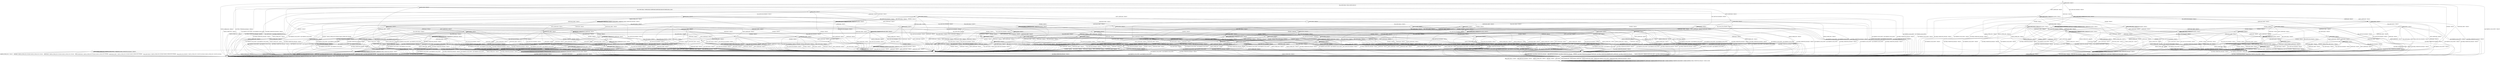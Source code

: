 digraph g {

	s0 [shape="circle" label="s0"];
	s1 [shape="circle" label="s1"];
	s2 [shape="circle" label="s2"];
	s3 [shape="circle" label="s3"];
	s4 [shape="circle" label="s4"];
	s5 [shape="circle" label="s5"];
	s6 [shape="circle" label="s6"];
	s7 [shape="circle" label="s7"];
	s8 [shape="circle" label="s8"];
	s9 [shape="circle" label="s9"];
	s10 [shape="circle" label="s10"];
	s11 [shape="circle" label="s11"];
	s12 [shape="circle" label="s12"];
	s13 [shape="circle" label="s13"];
	s14 [shape="circle" label="s14"];
	s15 [shape="circle" label="s15"];
	s16 [shape="circle" label="s16"];
	s17 [shape="circle" label="s17"];
	s18 [shape="circle" label="s18"];
	s19 [shape="circle" label="s19"];
	s20 [shape="circle" label="s20"];
	s21 [shape="circle" label="s21"];
	s22 [shape="circle" label="s22"];
	s23 [shape="circle" label="s23"];
	s24 [shape="circle" label="s24"];
	s25 [shape="circle" label="s25"];
	s26 [shape="circle" label="s26"];
	s27 [shape="circle" label="s27"];
	s28 [shape="circle" label="s28"];
	s29 [shape="circle" label="s29"];
	s30 [shape="circle" label="s30"];
	s31 [shape="circle" label="s31"];
	s32 [shape="circle" label="s32"];
	s33 [shape="circle" label="s33"];
	s34 [shape="circle" label="s34"];
	s35 [shape="circle" label="s35"];
	s36 [shape="circle" label="s36"];
	s37 [shape="circle" label="s37"];
	s38 [shape="circle" label="s38"];
	s39 [shape="circle" label="s39"];
	s40 [shape="circle" label="s40"];
	s41 [shape="circle" label="s41"];
	s42 [shape="circle" label="s42"];
	s43 [shape="circle" label="s43"];
	s44 [shape="circle" label="s44"];
	s45 [shape="circle" label="s45"];
	s46 [shape="circle" label="s46"];
	s47 [shape="circle" label="s47"];
	s48 [shape="circle" label="s48"];
	s49 [shape="circle" label="s49"];
	s50 [shape="circle" label="s50"];
	s51 [shape="circle" label="s51"];
	s52 [shape="circle" label="s52"];
	s53 [shape="circle" label="s53"];
	s54 [shape="circle" label="s54"];
	s55 [shape="circle" label="s55"];
	s56 [shape="circle" label="s56"];
	s57 [shape="circle" label="s57"];
	s58 [shape="circle" label="s58"];
	s59 [shape="circle" label="s59"];
	s60 [shape="circle" label="s60"];
	s61 [shape="circle" label="s61"];
	s62 [shape="circle" label="s62"];
	s63 [shape="circle" label="s63"];
	s64 [shape="circle" label="s64"];
	s65 [shape="circle" label="s65"];
	s66 [shape="circle" label="s66"];
	s67 [shape="circle" label="s67"];
	s68 [shape="circle" label="s68"];
	s69 [shape="circle" label="s69"];
	s70 [shape="circle" label="s70"];
	s71 [shape="circle" label="s71"];
	s72 [shape="circle" label="s72"];
	s73 [shape="circle" label="s73"];
	s74 [shape="circle" label="s74"];
	s75 [shape="circle" label="s75"];
	s0 -> s2 [label="RSA_CLIENT_HELLO / HELLO_VERIFY_REQUEST"];
	s0 -> s8 [label="RSA_CLIENT_KEY_EXCHANGE / TIMEOUT"];
	s0 -> s6 [label="CHANGE_CIPHER_SPEC / TIMEOUT"];
	s0 -> s5 [label="FINISHED / TIMEOUT"];
	s0 -> s0 [label="APPLICATION / TIMEOUT"];
	s0 -> s28 [label="CERTIFICATE / TIMEOUT"];
	s0 -> s10 [label="EMPTY_CERTIFICATE / TIMEOUT"];
	s0 -> s5 [label="CERTIFICATE_VERIFY / TIMEOUT"];
	s0 -> s1 [label="Alert(WARNING,CLOSE_NOTIFY) / TIMEOUT"];
	s0 -> s1 [label="Alert(FATAL,UNEXPECTED_MESSAGE) / TIMEOUT"];
	s1 -> s3 [label="RSA_CLIENT_HELLO / TIMEOUT"];
	s1 -> s3 [label="RSA_CLIENT_KEY_EXCHANGE / TIMEOUT"];
	s1 -> s3 [label="CHANGE_CIPHER_SPEC / TIMEOUT"];
	s1 -> s3 [label="FINISHED / TIMEOUT"];
	s1 -> s3 [label="APPLICATION / TIMEOUT"];
	s1 -> s3 [label="CERTIFICATE / TIMEOUT"];
	s1 -> s3 [label="EMPTY_CERTIFICATE / TIMEOUT"];
	s1 -> s3 [label="CERTIFICATE_VERIFY / TIMEOUT"];
	s1 -> s3 [label="Alert(WARNING,CLOSE_NOTIFY) / TIMEOUT"];
	s1 -> s3 [label="Alert(FATAL,UNEXPECTED_MESSAGE) / TIMEOUT"];
	s2 -> s4 [label="RSA_CLIENT_HELLO / SERVER_HELLO,CERTIFICATE,CERTIFICATE_REQUEST,SERVER_HELLO_DONE"];
	s2 -> s15 [label="RSA_CLIENT_KEY_EXCHANGE / TIMEOUT"];
	s2 -> s6 [label="CHANGE_CIPHER_SPEC / TIMEOUT"];
	s2 -> s16 [label="FINISHED / TIMEOUT"];
	s2 -> s2 [label="APPLICATION / TIMEOUT"];
	s2 -> s56 [label="CERTIFICATE / TIMEOUT"];
	s2 -> s34 [label="EMPTY_CERTIFICATE / TIMEOUT"];
	s2 -> s16 [label="CERTIFICATE_VERIFY / TIMEOUT"];
	s2 -> s1 [label="Alert(WARNING,CLOSE_NOTIFY) / Alert(WARNING,CLOSE_NOTIFY)"];
	s2 -> s1 [label="Alert(FATAL,UNEXPECTED_MESSAGE) / TIMEOUT"];
	s3 -> s3 [label="RSA_CLIENT_HELLO / SOCKET_CLOSED"];
	s3 -> s3 [label="RSA_CLIENT_KEY_EXCHANGE / SOCKET_CLOSED"];
	s3 -> s3 [label="CHANGE_CIPHER_SPEC / SOCKET_CLOSED"];
	s3 -> s3 [label="FINISHED / SOCKET_CLOSED"];
	s3 -> s3 [label="APPLICATION / SOCKET_CLOSED"];
	s3 -> s3 [label="CERTIFICATE / SOCKET_CLOSED"];
	s3 -> s3 [label="EMPTY_CERTIFICATE / SOCKET_CLOSED"];
	s3 -> s3 [label="CERTIFICATE_VERIFY / SOCKET_CLOSED"];
	s3 -> s3 [label="Alert(WARNING,CLOSE_NOTIFY) / SOCKET_CLOSED"];
	s3 -> s3 [label="Alert(FATAL,UNEXPECTED_MESSAGE) / SOCKET_CLOSED"];
	s4 -> s1 [label="RSA_CLIENT_HELLO / Alert(FATAL,UNEXPECTED_MESSAGE)"];
	s4 -> s7 [label="RSA_CLIENT_KEY_EXCHANGE / TIMEOUT"];
	s4 -> s6 [label="CHANGE_CIPHER_SPEC / TIMEOUT"];
	s4 -> s16 [label="FINISHED / TIMEOUT"];
	s4 -> s4 [label="APPLICATION / TIMEOUT"];
	s4 -> s51 [label="CERTIFICATE / TIMEOUT"];
	s4 -> s20 [label="EMPTY_CERTIFICATE / TIMEOUT"];
	s4 -> s16 [label="CERTIFICATE_VERIFY / TIMEOUT"];
	s4 -> s1 [label="Alert(WARNING,CLOSE_NOTIFY) / Alert(WARNING,CLOSE_NOTIFY)"];
	s4 -> s1 [label="Alert(FATAL,UNEXPECTED_MESSAGE) / TIMEOUT"];
	s5 -> s5 [label="RSA_CLIENT_HELLO / TIMEOUT"];
	s5 -> s5 [label="RSA_CLIENT_KEY_EXCHANGE / TIMEOUT"];
	s5 -> s6 [label="CHANGE_CIPHER_SPEC / TIMEOUT"];
	s5 -> s5 [label="FINISHED / TIMEOUT"];
	s5 -> s5 [label="APPLICATION / TIMEOUT"];
	s5 -> s5 [label="CERTIFICATE / TIMEOUT"];
	s5 -> s5 [label="EMPTY_CERTIFICATE / TIMEOUT"];
	s5 -> s5 [label="CERTIFICATE_VERIFY / TIMEOUT"];
	s5 -> s1 [label="Alert(WARNING,CLOSE_NOTIFY) / TIMEOUT"];
	s5 -> s1 [label="Alert(FATAL,UNEXPECTED_MESSAGE) / TIMEOUT"];
	s6 -> s6 [label="RSA_CLIENT_HELLO / TIMEOUT"];
	s6 -> s6 [label="RSA_CLIENT_KEY_EXCHANGE / TIMEOUT"];
	s6 -> s6 [label="CHANGE_CIPHER_SPEC / TIMEOUT"];
	s6 -> s6 [label="FINISHED / TIMEOUT"];
	s6 -> s6 [label="APPLICATION / TIMEOUT"];
	s6 -> s6 [label="CERTIFICATE / TIMEOUT"];
	s6 -> s6 [label="EMPTY_CERTIFICATE / TIMEOUT"];
	s6 -> s6 [label="CERTIFICATE_VERIFY / TIMEOUT"];
	s6 -> s6 [label="Alert(WARNING,CLOSE_NOTIFY) / TIMEOUT"];
	s6 -> s6 [label="Alert(FATAL,UNEXPECTED_MESSAGE) / TIMEOUT"];
	s7 -> s33 [label="RSA_CLIENT_HELLO / TIMEOUT"];
	s7 -> s16 [label="RSA_CLIENT_KEY_EXCHANGE / TIMEOUT"];
	s7 -> s22 [label="CHANGE_CIPHER_SPEC / TIMEOUT"];
	s7 -> s12 [label="FINISHED / TIMEOUT"];
	s7 -> s7 [label="APPLICATION / TIMEOUT"];
	s7 -> s40 [label="CERTIFICATE / TIMEOUT"];
	s7 -> s53 [label="EMPTY_CERTIFICATE / TIMEOUT"];
	s7 -> s13 [label="CERTIFICATE_VERIFY / TIMEOUT"];
	s7 -> s1 [label="Alert(WARNING,CLOSE_NOTIFY) / Alert(WARNING,CLOSE_NOTIFY)"];
	s7 -> s1 [label="Alert(FATAL,UNEXPECTED_MESSAGE) / TIMEOUT"];
	s8 -> s8 [label="RSA_CLIENT_HELLO / TIMEOUT"];
	s8 -> s5 [label="RSA_CLIENT_KEY_EXCHANGE / TIMEOUT"];
	s8 -> s9 [label="CHANGE_CIPHER_SPEC / TIMEOUT"];
	s8 -> s31 [label="FINISHED / TIMEOUT"];
	s8 -> s8 [label="APPLICATION / TIMEOUT"];
	s8 -> s48 [label="CERTIFICATE / TIMEOUT"];
	s8 -> s48 [label="EMPTY_CERTIFICATE / TIMEOUT"];
	s8 -> s11 [label="CERTIFICATE_VERIFY / TIMEOUT"];
	s8 -> s1 [label="Alert(WARNING,CLOSE_NOTIFY) / TIMEOUT"];
	s8 -> s1 [label="Alert(FATAL,UNEXPECTED_MESSAGE) / TIMEOUT"];
	s9 -> s1 [label="RSA_CLIENT_HELLO / TIMEOUT"];
	s9 -> s1 [label="RSA_CLIENT_KEY_EXCHANGE / TIMEOUT"];
	s9 -> s6 [label="CHANGE_CIPHER_SPEC / TIMEOUT"];
	s9 -> s1 [label="FINISHED / TIMEOUT"];
	s9 -> s9 [label="APPLICATION / TIMEOUT"];
	s9 -> s1 [label="CERTIFICATE / TIMEOUT"];
	s9 -> s1 [label="EMPTY_CERTIFICATE / TIMEOUT"];
	s9 -> s1 [label="CERTIFICATE_VERIFY / TIMEOUT"];
	s9 -> s9 [label="Alert(WARNING,CLOSE_NOTIFY) / TIMEOUT"];
	s9 -> s9 [label="Alert(FATAL,UNEXPECTED_MESSAGE) / TIMEOUT"];
	s10 -> s10 [label="RSA_CLIENT_HELLO / TIMEOUT"];
	s10 -> s48 [label="RSA_CLIENT_KEY_EXCHANGE / TIMEOUT"];
	s10 -> s9 [label="CHANGE_CIPHER_SPEC / TIMEOUT"];
	s10 -> s63 [label="FINISHED / TIMEOUT"];
	s10 -> s10 [label="APPLICATION / TIMEOUT"];
	s10 -> s5 [label="CERTIFICATE / TIMEOUT"];
	s10 -> s5 [label="EMPTY_CERTIFICATE / TIMEOUT"];
	s10 -> s36 [label="CERTIFICATE_VERIFY / TIMEOUT"];
	s10 -> s1 [label="Alert(WARNING,CLOSE_NOTIFY) / TIMEOUT"];
	s10 -> s1 [label="Alert(FATAL,UNEXPECTED_MESSAGE) / TIMEOUT"];
	s11 -> s38 [label="RSA_CLIENT_HELLO / TIMEOUT"];
	s11 -> s5 [label="RSA_CLIENT_KEY_EXCHANGE / TIMEOUT"];
	s11 -> s9 [label="CHANGE_CIPHER_SPEC / TIMEOUT"];
	s11 -> s54 [label="FINISHED / TIMEOUT"];
	s11 -> s11 [label="APPLICATION / TIMEOUT"];
	s11 -> s39 [label="CERTIFICATE / TIMEOUT"];
	s11 -> s39 [label="EMPTY_CERTIFICATE / TIMEOUT"];
	s11 -> s5 [label="CERTIFICATE_VERIFY / TIMEOUT"];
	s11 -> s1 [label="Alert(WARNING,CLOSE_NOTIFY) / TIMEOUT"];
	s11 -> s1 [label="Alert(FATAL,UNEXPECTED_MESSAGE) / TIMEOUT"];
	s12 -> s46 [label="RSA_CLIENT_HELLO / TIMEOUT"];
	s12 -> s16 [label="RSA_CLIENT_KEY_EXCHANGE / TIMEOUT"];
	s12 -> s18 [label="CHANGE_CIPHER_SPEC / TIMEOUT"];
	s12 -> s16 [label="FINISHED / TIMEOUT"];
	s12 -> s12 [label="APPLICATION / TIMEOUT"];
	s12 -> s21 [label="CERTIFICATE / TIMEOUT"];
	s12 -> s21 [label="EMPTY_CERTIFICATE / TIMEOUT"];
	s12 -> s72 [label="CERTIFICATE_VERIFY / TIMEOUT"];
	s12 -> s1 [label="Alert(WARNING,CLOSE_NOTIFY) / Alert(WARNING,CLOSE_NOTIFY)"];
	s12 -> s1 [label="Alert(FATAL,UNEXPECTED_MESSAGE) / TIMEOUT"];
	s13 -> s42 [label="RSA_CLIENT_HELLO / TIMEOUT"];
	s13 -> s16 [label="RSA_CLIENT_KEY_EXCHANGE / TIMEOUT"];
	s13 -> s14 [label="CHANGE_CIPHER_SPEC / TIMEOUT"];
	s13 -> s27 [label="FINISHED / TIMEOUT"];
	s13 -> s13 [label="APPLICATION / TIMEOUT"];
	s13 -> s49 [label="CERTIFICATE / TIMEOUT"];
	s13 -> s49 [label="EMPTY_CERTIFICATE / TIMEOUT"];
	s13 -> s16 [label="CERTIFICATE_VERIFY / TIMEOUT"];
	s13 -> s1 [label="Alert(WARNING,CLOSE_NOTIFY) / Alert(WARNING,CLOSE_NOTIFY)"];
	s13 -> s1 [label="Alert(FATAL,UNEXPECTED_MESSAGE) / TIMEOUT"];
	s14 -> s1 [label="RSA_CLIENT_HELLO / Alert(FATAL,HANDSHAKE_FAILURE)"];
	s14 -> s1 [label="RSA_CLIENT_KEY_EXCHANGE / Alert(FATAL,HANDSHAKE_FAILURE)"];
	s14 -> s6 [label="CHANGE_CIPHER_SPEC / TIMEOUT"];
	s14 -> s1 [label="FINISHED / Alert(FATAL,HANDSHAKE_FAILURE)"];
	s14 -> s14 [label="APPLICATION / TIMEOUT"];
	s14 -> s1 [label="CERTIFICATE / Alert(FATAL,HANDSHAKE_FAILURE)"];
	s14 -> s1 [label="EMPTY_CERTIFICATE / Alert(FATAL,HANDSHAKE_FAILURE)"];
	s14 -> s1 [label="CERTIFICATE_VERIFY / Alert(FATAL,HANDSHAKE_FAILURE)"];
	s14 -> s14 [label="Alert(WARNING,CLOSE_NOTIFY) / TIMEOUT"];
	s14 -> s14 [label="Alert(FATAL,UNEXPECTED_MESSAGE) / TIMEOUT"];
	s15 -> s33 [label="RSA_CLIENT_HELLO / TIMEOUT"];
	s15 -> s16 [label="RSA_CLIENT_KEY_EXCHANGE / TIMEOUT"];
	s15 -> s18 [label="CHANGE_CIPHER_SPEC / TIMEOUT"];
	s15 -> s12 [label="FINISHED / TIMEOUT"];
	s15 -> s15 [label="APPLICATION / TIMEOUT"];
	s15 -> s17 [label="CERTIFICATE / TIMEOUT"];
	s15 -> s17 [label="EMPTY_CERTIFICATE / TIMEOUT"];
	s15 -> s43 [label="CERTIFICATE_VERIFY / TIMEOUT"];
	s15 -> s1 [label="Alert(WARNING,CLOSE_NOTIFY) / Alert(WARNING,CLOSE_NOTIFY)"];
	s15 -> s1 [label="Alert(FATAL,UNEXPECTED_MESSAGE) / TIMEOUT"];
	s16 -> s16 [label="RSA_CLIENT_HELLO / TIMEOUT"];
	s16 -> s16 [label="RSA_CLIENT_KEY_EXCHANGE / TIMEOUT"];
	s16 -> s6 [label="CHANGE_CIPHER_SPEC / TIMEOUT"];
	s16 -> s16 [label="FINISHED / TIMEOUT"];
	s16 -> s16 [label="APPLICATION / TIMEOUT"];
	s16 -> s16 [label="CERTIFICATE / TIMEOUT"];
	s16 -> s16 [label="EMPTY_CERTIFICATE / TIMEOUT"];
	s16 -> s16 [label="CERTIFICATE_VERIFY / TIMEOUT"];
	s16 -> s1 [label="Alert(WARNING,CLOSE_NOTIFY) / Alert(WARNING,CLOSE_NOTIFY)"];
	s16 -> s1 [label="Alert(FATAL,UNEXPECTED_MESSAGE) / TIMEOUT"];
	s17 -> s55 [label="RSA_CLIENT_HELLO / TIMEOUT"];
	s17 -> s16 [label="RSA_CLIENT_KEY_EXCHANGE / TIMEOUT"];
	s17 -> s18 [label="CHANGE_CIPHER_SPEC / TIMEOUT"];
	s17 -> s21 [label="FINISHED / TIMEOUT"];
	s17 -> s17 [label="APPLICATION / TIMEOUT"];
	s17 -> s16 [label="CERTIFICATE / TIMEOUT"];
	s17 -> s16 [label="EMPTY_CERTIFICATE / TIMEOUT"];
	s17 -> s19 [label="CERTIFICATE_VERIFY / TIMEOUT"];
	s17 -> s1 [label="Alert(WARNING,CLOSE_NOTIFY) / Alert(WARNING,CLOSE_NOTIFY)"];
	s17 -> s1 [label="Alert(FATAL,UNEXPECTED_MESSAGE) / TIMEOUT"];
	s18 -> s1 [label="RSA_CLIENT_HELLO / Alert(FATAL,UNEXPECTED_MESSAGE)"];
	s18 -> s1 [label="RSA_CLIENT_KEY_EXCHANGE / Alert(FATAL,UNEXPECTED_MESSAGE)"];
	s18 -> s6 [label="CHANGE_CIPHER_SPEC / TIMEOUT"];
	s18 -> s1 [label="FINISHED / Alert(FATAL,UNEXPECTED_MESSAGE)"];
	s18 -> s18 [label="APPLICATION / TIMEOUT"];
	s18 -> s1 [label="CERTIFICATE / Alert(FATAL,UNEXPECTED_MESSAGE)"];
	s18 -> s1 [label="EMPTY_CERTIFICATE / Alert(FATAL,UNEXPECTED_MESSAGE)"];
	s18 -> s1 [label="CERTIFICATE_VERIFY / Alert(FATAL,UNEXPECTED_MESSAGE)"];
	s18 -> s18 [label="Alert(WARNING,CLOSE_NOTIFY) / TIMEOUT"];
	s18 -> s18 [label="Alert(FATAL,UNEXPECTED_MESSAGE) / TIMEOUT"];
	s19 -> s62 [label="RSA_CLIENT_HELLO / TIMEOUT"];
	s19 -> s16 [label="RSA_CLIENT_KEY_EXCHANGE / TIMEOUT"];
	s19 -> s18 [label="CHANGE_CIPHER_SPEC / TIMEOUT"];
	s19 -> s50 [label="FINISHED / TIMEOUT"];
	s19 -> s19 [label="APPLICATION / TIMEOUT"];
	s19 -> s16 [label="CERTIFICATE / TIMEOUT"];
	s19 -> s16 [label="EMPTY_CERTIFICATE / TIMEOUT"];
	s19 -> s16 [label="CERTIFICATE_VERIFY / TIMEOUT"];
	s19 -> s1 [label="Alert(WARNING,CLOSE_NOTIFY) / Alert(WARNING,CLOSE_NOTIFY)"];
	s19 -> s1 [label="Alert(FATAL,UNEXPECTED_MESSAGE) / TIMEOUT"];
	s20 -> s45 [label="RSA_CLIENT_HELLO / TIMEOUT"];
	s20 -> s53 [label="RSA_CLIENT_KEY_EXCHANGE / TIMEOUT"];
	s20 -> s18 [label="CHANGE_CIPHER_SPEC / TIMEOUT"];
	s20 -> s35 [label="FINISHED / TIMEOUT"];
	s20 -> s20 [label="APPLICATION / TIMEOUT"];
	s20 -> s16 [label="CERTIFICATE / TIMEOUT"];
	s20 -> s16 [label="EMPTY_CERTIFICATE / TIMEOUT"];
	s20 -> s26 [label="CERTIFICATE_VERIFY / TIMEOUT"];
	s20 -> s1 [label="Alert(WARNING,CLOSE_NOTIFY) / Alert(WARNING,CLOSE_NOTIFY)"];
	s20 -> s1 [label="Alert(FATAL,UNEXPECTED_MESSAGE) / TIMEOUT"];
	s21 -> s61 [label="RSA_CLIENT_HELLO / TIMEOUT"];
	s21 -> s16 [label="RSA_CLIENT_KEY_EXCHANGE / TIMEOUT"];
	s21 -> s18 [label="CHANGE_CIPHER_SPEC / TIMEOUT"];
	s21 -> s16 [label="FINISHED / TIMEOUT"];
	s21 -> s21 [label="APPLICATION / TIMEOUT"];
	s21 -> s16 [label="CERTIFICATE / TIMEOUT"];
	s21 -> s16 [label="EMPTY_CERTIFICATE / TIMEOUT"];
	s21 -> s50 [label="CERTIFICATE_VERIFY / TIMEOUT"];
	s21 -> s1 [label="Alert(WARNING,CLOSE_NOTIFY) / Alert(WARNING,CLOSE_NOTIFY)"];
	s21 -> s1 [label="Alert(FATAL,UNEXPECTED_MESSAGE) / TIMEOUT"];
	s22 -> s29 [label="RSA_CLIENT_HELLO / TIMEOUT"];
	s22 -> s16 [label="RSA_CLIENT_KEY_EXCHANGE / TIMEOUT"];
	s22 -> s6 [label="CHANGE_CIPHER_SPEC / TIMEOUT"];
	s22 -> s32 [label="FINISHED / CHANGE_CIPHER_SPEC,FINISHED,CHANGE_CIPHER_SPEC,FINISHED"];
	s22 -> s22 [label="APPLICATION / TIMEOUT"];
	s22 -> s23 [label="CERTIFICATE / TIMEOUT"];
	s22 -> s23 [label="EMPTY_CERTIFICATE / TIMEOUT"];
	s22 -> s47 [label="CERTIFICATE_VERIFY / TIMEOUT"];
	s22 -> s22 [label="Alert(WARNING,CLOSE_NOTIFY) / TIMEOUT"];
	s22 -> s22 [label="Alert(FATAL,UNEXPECTED_MESSAGE) / TIMEOUT"];
	s23 -> s30 [label="RSA_CLIENT_HELLO / TIMEOUT"];
	s23 -> s16 [label="RSA_CLIENT_KEY_EXCHANGE / TIMEOUT"];
	s23 -> s18 [label="CHANGE_CIPHER_SPEC / TIMEOUT"];
	s23 -> s24 [label="FINISHED / TIMEOUT"];
	s23 -> s16 [label="APPLICATION / TIMEOUT"];
	s23 -> s16 [label="CERTIFICATE / TIMEOUT"];
	s23 -> s16 [label="EMPTY_CERTIFICATE / TIMEOUT"];
	s23 -> s23 [label="CERTIFICATE_VERIFY / TIMEOUT"];
	s23 -> s1 [label="Alert(WARNING,CLOSE_NOTIFY) / Alert(WARNING,CLOSE_NOTIFY)"];
	s23 -> s1 [label="Alert(FATAL,UNEXPECTED_MESSAGE) / TIMEOUT"];
	s24 -> s24 [label="RSA_CLIENT_HELLO / TIMEOUT"];
	s24 -> s16 [label="RSA_CLIENT_KEY_EXCHANGE / TIMEOUT"];
	s24 -> s25 [label="CHANGE_CIPHER_SPEC / TIMEOUT"];
	s24 -> s16 [label="FINISHED / TIMEOUT"];
	s24 -> s16 [label="APPLICATION / TIMEOUT"];
	s24 -> s16 [label="CERTIFICATE / TIMEOUT"];
	s24 -> s16 [label="EMPTY_CERTIFICATE / TIMEOUT"];
	s24 -> s24 [label="CERTIFICATE_VERIFY / TIMEOUT"];
	s24 -> s1 [label="Alert(WARNING,CLOSE_NOTIFY) / Alert(WARNING,CLOSE_NOTIFY)"];
	s24 -> s1 [label="Alert(FATAL,UNEXPECTED_MESSAGE) / TIMEOUT"];
	s25 -> s6 [label="RSA_CLIENT_HELLO / CHANGE_CIPHER_SPEC,FINISHED,CHANGE_CIPHER_SPEC,FINISHED"];
	s25 -> s6 [label="RSA_CLIENT_KEY_EXCHANGE / CHANGE_CIPHER_SPEC,UNKNOWN_MESSAGE,CHANGE_CIPHER_SPEC,UNKNOWN_MESSAGE"];
	s25 -> s6 [label="CHANGE_CIPHER_SPEC / TIMEOUT"];
	s25 -> s6 [label="FINISHED / CHANGE_CIPHER_SPEC,FINISHED,CHANGE_CIPHER_SPEC,FINISHED"];
	s25 -> s25 [label="APPLICATION / TIMEOUT"];
	s25 -> s6 [label="CERTIFICATE / CHANGE_CIPHER_SPEC,FINISHED,CHANGE_CIPHER_SPEC,FINISHED"];
	s25 -> s6 [label="EMPTY_CERTIFICATE / CHANGE_CIPHER_SPEC,FINISHED,CHANGE_CIPHER_SPEC,FINISHED"];
	s25 -> s6 [label="CERTIFICATE_VERIFY / CHANGE_CIPHER_SPEC,FINISHED,CHANGE_CIPHER_SPEC,FINISHED"];
	s25 -> s25 [label="Alert(WARNING,CLOSE_NOTIFY) / TIMEOUT"];
	s25 -> s25 [label="Alert(FATAL,UNEXPECTED_MESSAGE) / TIMEOUT"];
	s26 -> s26 [label="RSA_CLIENT_HELLO / TIMEOUT"];
	s26 -> s49 [label="RSA_CLIENT_KEY_EXCHANGE / TIMEOUT"];
	s26 -> s14 [label="CHANGE_CIPHER_SPEC / TIMEOUT"];
	s26 -> s26 [label="FINISHED / TIMEOUT"];
	s26 -> s26 [label="APPLICATION / TIMEOUT"];
	s26 -> s16 [label="CERTIFICATE / TIMEOUT"];
	s26 -> s16 [label="EMPTY_CERTIFICATE / TIMEOUT"];
	s26 -> s16 [label="CERTIFICATE_VERIFY / TIMEOUT"];
	s26 -> s1 [label="Alert(WARNING,CLOSE_NOTIFY) / Alert(WARNING,CLOSE_NOTIFY)"];
	s26 -> s1 [label="Alert(FATAL,UNEXPECTED_MESSAGE) / TIMEOUT"];
	s27 -> s27 [label="RSA_CLIENT_HELLO / TIMEOUT"];
	s27 -> s16 [label="RSA_CLIENT_KEY_EXCHANGE / TIMEOUT"];
	s27 -> s14 [label="CHANGE_CIPHER_SPEC / TIMEOUT"];
	s27 -> s16 [label="FINISHED / TIMEOUT"];
	s27 -> s27 [label="APPLICATION / TIMEOUT"];
	s27 -> s59 [label="CERTIFICATE / TIMEOUT"];
	s27 -> s59 [label="EMPTY_CERTIFICATE / TIMEOUT"];
	s27 -> s16 [label="CERTIFICATE_VERIFY / TIMEOUT"];
	s27 -> s1 [label="Alert(WARNING,CLOSE_NOTIFY) / Alert(WARNING,CLOSE_NOTIFY)"];
	s27 -> s1 [label="Alert(FATAL,UNEXPECTED_MESSAGE) / TIMEOUT"];
	s28 -> s28 [label="RSA_CLIENT_HELLO / TIMEOUT"];
	s28 -> s28 [label="RSA_CLIENT_KEY_EXCHANGE / TIMEOUT"];
	s28 -> s6 [label="CHANGE_CIPHER_SPEC / TIMEOUT"];
	s28 -> s28 [label="FINISHED / TIMEOUT"];
	s28 -> s28 [label="APPLICATION / TIMEOUT"];
	s28 -> s5 [label="CERTIFICATE / TIMEOUT"];
	s28 -> s5 [label="EMPTY_CERTIFICATE / TIMEOUT"];
	s28 -> s36 [label="CERTIFICATE_VERIFY / TIMEOUT"];
	s28 -> s1 [label="Alert(WARNING,CLOSE_NOTIFY) / TIMEOUT"];
	s28 -> s1 [label="Alert(FATAL,UNEXPECTED_MESSAGE) / TIMEOUT"];
	s29 -> s16 [label="RSA_CLIENT_HELLO / TIMEOUT"];
	s29 -> s16 [label="RSA_CLIENT_KEY_EXCHANGE / TIMEOUT"];
	s29 -> s18 [label="CHANGE_CIPHER_SPEC / TIMEOUT"];
	s29 -> s44 [label="FINISHED / TIMEOUT"];
	s29 -> s16 [label="APPLICATION / TIMEOUT"];
	s29 -> s30 [label="CERTIFICATE / TIMEOUT"];
	s29 -> s30 [label="EMPTY_CERTIFICATE / TIMEOUT"];
	s29 -> s75 [label="CERTIFICATE_VERIFY / TIMEOUT"];
	s29 -> s1 [label="Alert(WARNING,CLOSE_NOTIFY) / Alert(WARNING,CLOSE_NOTIFY)"];
	s29 -> s1 [label="Alert(FATAL,UNEXPECTED_MESSAGE) / TIMEOUT"];
	s30 -> s16 [label="RSA_CLIENT_HELLO / TIMEOUT"];
	s30 -> s16 [label="RSA_CLIENT_KEY_EXCHANGE / TIMEOUT"];
	s30 -> s18 [label="CHANGE_CIPHER_SPEC / TIMEOUT"];
	s30 -> s52 [label="FINISHED / TIMEOUT"];
	s30 -> s16 [label="APPLICATION / TIMEOUT"];
	s30 -> s16 [label="CERTIFICATE / TIMEOUT"];
	s30 -> s16 [label="EMPTY_CERTIFICATE / TIMEOUT"];
	s30 -> s69 [label="CERTIFICATE_VERIFY / TIMEOUT"];
	s30 -> s1 [label="Alert(WARNING,CLOSE_NOTIFY) / Alert(WARNING,CLOSE_NOTIFY)"];
	s30 -> s1 [label="Alert(FATAL,UNEXPECTED_MESSAGE) / TIMEOUT"];
	s31 -> s31 [label="RSA_CLIENT_HELLO / TIMEOUT"];
	s31 -> s5 [label="RSA_CLIENT_KEY_EXCHANGE / TIMEOUT"];
	s31 -> s9 [label="CHANGE_CIPHER_SPEC / TIMEOUT"];
	s31 -> s5 [label="FINISHED / TIMEOUT"];
	s31 -> s31 [label="APPLICATION / TIMEOUT"];
	s31 -> s60 [label="CERTIFICATE / TIMEOUT"];
	s31 -> s60 [label="EMPTY_CERTIFICATE / TIMEOUT"];
	s31 -> s54 [label="CERTIFICATE_VERIFY / TIMEOUT"];
	s31 -> s1 [label="Alert(WARNING,CLOSE_NOTIFY) / TIMEOUT"];
	s31 -> s1 [label="Alert(FATAL,UNEXPECTED_MESSAGE) / TIMEOUT"];
	s32 -> s32 [label="RSA_CLIENT_HELLO / TIMEOUT"];
	s32 -> s32 [label="RSA_CLIENT_KEY_EXCHANGE / TIMEOUT"];
	s32 -> s6 [label="CHANGE_CIPHER_SPEC / TIMEOUT"];
	s32 -> s32 [label="FINISHED / TIMEOUT"];
	s32 -> s1 [label="APPLICATION / APPLICATION"];
	s32 -> s32 [label="CERTIFICATE / TIMEOUT"];
	s32 -> s32 [label="EMPTY_CERTIFICATE / TIMEOUT"];
	s32 -> s32 [label="CERTIFICATE_VERIFY / TIMEOUT"];
	s32 -> s1 [label="Alert(WARNING,CLOSE_NOTIFY) / TIMEOUT"];
	s32 -> s1 [label="Alert(FATAL,UNEXPECTED_MESSAGE) / TIMEOUT"];
	s33 -> s16 [label="RSA_CLIENT_HELLO / TIMEOUT"];
	s33 -> s16 [label="RSA_CLIENT_KEY_EXCHANGE / TIMEOUT"];
	s33 -> s18 [label="CHANGE_CIPHER_SPEC / TIMEOUT"];
	s33 -> s46 [label="FINISHED / TIMEOUT"];
	s33 -> s33 [label="APPLICATION / TIMEOUT"];
	s33 -> s55 [label="CERTIFICATE / TIMEOUT"];
	s33 -> s55 [label="EMPTY_CERTIFICATE / TIMEOUT"];
	s33 -> s37 [label="CERTIFICATE_VERIFY / TIMEOUT"];
	s33 -> s1 [label="Alert(WARNING,CLOSE_NOTIFY) / Alert(WARNING,CLOSE_NOTIFY)"];
	s33 -> s1 [label="Alert(FATAL,UNEXPECTED_MESSAGE) / TIMEOUT"];
	s34 -> s45 [label="RSA_CLIENT_HELLO / TIMEOUT"];
	s34 -> s17 [label="RSA_CLIENT_KEY_EXCHANGE / TIMEOUT"];
	s34 -> s18 [label="CHANGE_CIPHER_SPEC / TIMEOUT"];
	s34 -> s35 [label="FINISHED / TIMEOUT"];
	s34 -> s34 [label="APPLICATION / TIMEOUT"];
	s34 -> s16 [label="CERTIFICATE / TIMEOUT"];
	s34 -> s16 [label="EMPTY_CERTIFICATE / TIMEOUT"];
	s34 -> s57 [label="CERTIFICATE_VERIFY / TIMEOUT"];
	s34 -> s1 [label="Alert(WARNING,CLOSE_NOTIFY) / Alert(WARNING,CLOSE_NOTIFY)"];
	s34 -> s1 [label="Alert(FATAL,UNEXPECTED_MESSAGE) / TIMEOUT"];
	s35 -> s35 [label="RSA_CLIENT_HELLO / TIMEOUT"];
	s35 -> s21 [label="RSA_CLIENT_KEY_EXCHANGE / TIMEOUT"];
	s35 -> s18 [label="CHANGE_CIPHER_SPEC / TIMEOUT"];
	s35 -> s16 [label="FINISHED / TIMEOUT"];
	s35 -> s35 [label="APPLICATION / TIMEOUT"];
	s35 -> s16 [label="CERTIFICATE / TIMEOUT"];
	s35 -> s16 [label="EMPTY_CERTIFICATE / TIMEOUT"];
	s35 -> s68 [label="CERTIFICATE_VERIFY / TIMEOUT"];
	s35 -> s1 [label="Alert(WARNING,CLOSE_NOTIFY) / Alert(WARNING,CLOSE_NOTIFY)"];
	s35 -> s1 [label="Alert(FATAL,UNEXPECTED_MESSAGE) / TIMEOUT"];
	s36 -> s36 [label="RSA_CLIENT_HELLO / TIMEOUT"];
	s36 -> s39 [label="RSA_CLIENT_KEY_EXCHANGE / TIMEOUT"];
	s36 -> s9 [label="CHANGE_CIPHER_SPEC / TIMEOUT"];
	s36 -> s36 [label="FINISHED / TIMEOUT"];
	s36 -> s36 [label="APPLICATION / TIMEOUT"];
	s36 -> s5 [label="CERTIFICATE / TIMEOUT"];
	s36 -> s5 [label="EMPTY_CERTIFICATE / TIMEOUT"];
	s36 -> s5 [label="CERTIFICATE_VERIFY / TIMEOUT"];
	s36 -> s1 [label="Alert(WARNING,CLOSE_NOTIFY) / TIMEOUT"];
	s36 -> s1 [label="Alert(FATAL,UNEXPECTED_MESSAGE) / TIMEOUT"];
	s37 -> s16 [label="RSA_CLIENT_HELLO / TIMEOUT"];
	s37 -> s16 [label="RSA_CLIENT_KEY_EXCHANGE / TIMEOUT"];
	s37 -> s18 [label="CHANGE_CIPHER_SPEC / TIMEOUT"];
	s37 -> s64 [label="FINISHED / TIMEOUT"];
	s37 -> s37 [label="APPLICATION / TIMEOUT"];
	s37 -> s62 [label="CERTIFICATE / TIMEOUT"];
	s37 -> s62 [label="EMPTY_CERTIFICATE / TIMEOUT"];
	s37 -> s16 [label="CERTIFICATE_VERIFY / TIMEOUT"];
	s37 -> s1 [label="Alert(WARNING,CLOSE_NOTIFY) / Alert(WARNING,CLOSE_NOTIFY)"];
	s37 -> s1 [label="Alert(FATAL,UNEXPECTED_MESSAGE) / TIMEOUT"];
	s38 -> s5 [label="RSA_CLIENT_HELLO / TIMEOUT"];
	s38 -> s5 [label="RSA_CLIENT_KEY_EXCHANGE / TIMEOUT"];
	s38 -> s9 [label="CHANGE_CIPHER_SPEC / TIMEOUT"];
	s38 -> s70 [label="FINISHED / TIMEOUT"];
	s38 -> s38 [label="APPLICATION / TIMEOUT"];
	s38 -> s65 [label="CERTIFICATE / TIMEOUT"];
	s38 -> s65 [label="EMPTY_CERTIFICATE / TIMEOUT"];
	s38 -> s5 [label="CERTIFICATE_VERIFY / TIMEOUT"];
	s38 -> s1 [label="Alert(WARNING,CLOSE_NOTIFY) / TIMEOUT"];
	s38 -> s1 [label="Alert(FATAL,UNEXPECTED_MESSAGE) / TIMEOUT"];
	s39 -> s65 [label="RSA_CLIENT_HELLO / TIMEOUT"];
	s39 -> s5 [label="RSA_CLIENT_KEY_EXCHANGE / TIMEOUT"];
	s39 -> s9 [label="CHANGE_CIPHER_SPEC / TIMEOUT"];
	s39 -> s39 [label="FINISHED / TIMEOUT"];
	s39 -> s39 [label="APPLICATION / TIMEOUT"];
	s39 -> s5 [label="CERTIFICATE / TIMEOUT"];
	s39 -> s5 [label="EMPTY_CERTIFICATE / TIMEOUT"];
	s39 -> s5 [label="CERTIFICATE_VERIFY / TIMEOUT"];
	s39 -> s1 [label="Alert(WARNING,CLOSE_NOTIFY) / TIMEOUT"];
	s39 -> s1 [label="Alert(FATAL,UNEXPECTED_MESSAGE) / TIMEOUT"];
	s40 -> s55 [label="RSA_CLIENT_HELLO / TIMEOUT"];
	s40 -> s16 [label="RSA_CLIENT_KEY_EXCHANGE / TIMEOUT"];
	s40 -> s41 [label="CHANGE_CIPHER_SPEC / TIMEOUT"];
	s40 -> s21 [label="FINISHED / TIMEOUT"];
	s40 -> s40 [label="APPLICATION / TIMEOUT"];
	s40 -> s16 [label="CERTIFICATE / TIMEOUT"];
	s40 -> s16 [label="EMPTY_CERTIFICATE / TIMEOUT"];
	s40 -> s40 [label="CERTIFICATE_VERIFY / TIMEOUT"];
	s40 -> s1 [label="Alert(WARNING,CLOSE_NOTIFY) / Alert(WARNING,CLOSE_NOTIFY)"];
	s40 -> s1 [label="Alert(FATAL,UNEXPECTED_MESSAGE) / TIMEOUT"];
	s41 -> s16 [label="RSA_CLIENT_HELLO / TIMEOUT"];
	s41 -> s16 [label="RSA_CLIENT_KEY_EXCHANGE / TIMEOUT"];
	s41 -> s6 [label="CHANGE_CIPHER_SPEC / TIMEOUT"];
	s41 -> s32 [label="FINISHED / CHANGE_CIPHER_SPEC,FINISHED,CHANGE_CIPHER_SPEC,FINISHED"];
	s41 -> s41 [label="APPLICATION / TIMEOUT"];
	s41 -> s16 [label="CERTIFICATE / TIMEOUT"];
	s41 -> s16 [label="EMPTY_CERTIFICATE / TIMEOUT"];
	s41 -> s16 [label="CERTIFICATE_VERIFY / TIMEOUT"];
	s41 -> s41 [label="Alert(WARNING,CLOSE_NOTIFY) / TIMEOUT"];
	s41 -> s41 [label="Alert(FATAL,UNEXPECTED_MESSAGE) / TIMEOUT"];
	s42 -> s16 [label="RSA_CLIENT_HELLO / TIMEOUT"];
	s42 -> s16 [label="RSA_CLIENT_KEY_EXCHANGE / TIMEOUT"];
	s42 -> s14 [label="CHANGE_CIPHER_SPEC / TIMEOUT"];
	s42 -> s27 [label="FINISHED / TIMEOUT"];
	s42 -> s42 [label="APPLICATION / TIMEOUT"];
	s42 -> s42 [label="CERTIFICATE / TIMEOUT"];
	s42 -> s42 [label="EMPTY_CERTIFICATE / TIMEOUT"];
	s42 -> s16 [label="CERTIFICATE_VERIFY / TIMEOUT"];
	s42 -> s1 [label="Alert(WARNING,CLOSE_NOTIFY) / Alert(WARNING,CLOSE_NOTIFY)"];
	s42 -> s1 [label="Alert(FATAL,UNEXPECTED_MESSAGE) / TIMEOUT"];
	s43 -> s37 [label="RSA_CLIENT_HELLO / TIMEOUT"];
	s43 -> s16 [label="RSA_CLIENT_KEY_EXCHANGE / TIMEOUT"];
	s43 -> s18 [label="CHANGE_CIPHER_SPEC / TIMEOUT"];
	s43 -> s72 [label="FINISHED / TIMEOUT"];
	s43 -> s43 [label="APPLICATION / TIMEOUT"];
	s43 -> s19 [label="CERTIFICATE / TIMEOUT"];
	s43 -> s19 [label="EMPTY_CERTIFICATE / TIMEOUT"];
	s43 -> s16 [label="CERTIFICATE_VERIFY / TIMEOUT"];
	s43 -> s1 [label="Alert(WARNING,CLOSE_NOTIFY) / Alert(WARNING,CLOSE_NOTIFY)"];
	s43 -> s1 [label="Alert(FATAL,UNEXPECTED_MESSAGE) / TIMEOUT"];
	s44 -> s16 [label="RSA_CLIENT_HELLO / TIMEOUT"];
	s44 -> s16 [label="RSA_CLIENT_KEY_EXCHANGE / TIMEOUT"];
	s44 -> s18 [label="CHANGE_CIPHER_SPEC / TIMEOUT"];
	s44 -> s16 [label="FINISHED / TIMEOUT"];
	s44 -> s16 [label="APPLICATION / TIMEOUT"];
	s44 -> s52 [label="CERTIFICATE / TIMEOUT"];
	s44 -> s52 [label="EMPTY_CERTIFICATE / TIMEOUT"];
	s44 -> s44 [label="CERTIFICATE_VERIFY / TIMEOUT"];
	s44 -> s1 [label="Alert(WARNING,CLOSE_NOTIFY) / Alert(WARNING,CLOSE_NOTIFY)"];
	s44 -> s1 [label="Alert(FATAL,UNEXPECTED_MESSAGE) / TIMEOUT"];
	s45 -> s16 [label="RSA_CLIENT_HELLO / TIMEOUT"];
	s45 -> s55 [label="RSA_CLIENT_KEY_EXCHANGE / TIMEOUT"];
	s45 -> s18 [label="CHANGE_CIPHER_SPEC / TIMEOUT"];
	s45 -> s35 [label="FINISHED / TIMEOUT"];
	s45 -> s45 [label="APPLICATION / TIMEOUT"];
	s45 -> s16 [label="CERTIFICATE / TIMEOUT"];
	s45 -> s16 [label="EMPTY_CERTIFICATE / TIMEOUT"];
	s45 -> s66 [label="CERTIFICATE_VERIFY / TIMEOUT"];
	s45 -> s1 [label="Alert(WARNING,CLOSE_NOTIFY) / Alert(WARNING,CLOSE_NOTIFY)"];
	s45 -> s1 [label="Alert(FATAL,UNEXPECTED_MESSAGE) / TIMEOUT"];
	s46 -> s16 [label="RSA_CLIENT_HELLO / TIMEOUT"];
	s46 -> s16 [label="RSA_CLIENT_KEY_EXCHANGE / TIMEOUT"];
	s46 -> s18 [label="CHANGE_CIPHER_SPEC / TIMEOUT"];
	s46 -> s16 [label="FINISHED / TIMEOUT"];
	s46 -> s46 [label="APPLICATION / TIMEOUT"];
	s46 -> s61 [label="CERTIFICATE / TIMEOUT"];
	s46 -> s61 [label="EMPTY_CERTIFICATE / TIMEOUT"];
	s46 -> s64 [label="CERTIFICATE_VERIFY / TIMEOUT"];
	s46 -> s1 [label="Alert(WARNING,CLOSE_NOTIFY) / Alert(WARNING,CLOSE_NOTIFY)"];
	s46 -> s1 [label="Alert(FATAL,UNEXPECTED_MESSAGE) / TIMEOUT"];
	s47 -> s73 [label="RSA_CLIENT_HELLO / TIMEOUT"];
	s47 -> s16 [label="RSA_CLIENT_KEY_EXCHANGE / TIMEOUT"];
	s47 -> s14 [label="CHANGE_CIPHER_SPEC / TIMEOUT"];
	s47 -> s27 [label="FINISHED / TIMEOUT"];
	s47 -> s16 [label="APPLICATION / TIMEOUT"];
	s47 -> s47 [label="CERTIFICATE / TIMEOUT"];
	s47 -> s47 [label="EMPTY_CERTIFICATE / TIMEOUT"];
	s47 -> s16 [label="CERTIFICATE_VERIFY / TIMEOUT"];
	s47 -> s1 [label="Alert(WARNING,CLOSE_NOTIFY) / Alert(WARNING,CLOSE_NOTIFY)"];
	s47 -> s1 [label="Alert(FATAL,UNEXPECTED_MESSAGE) / TIMEOUT"];
	s48 -> s58 [label="RSA_CLIENT_HELLO / TIMEOUT"];
	s48 -> s5 [label="RSA_CLIENT_KEY_EXCHANGE / TIMEOUT"];
	s48 -> s9 [label="CHANGE_CIPHER_SPEC / TIMEOUT"];
	s48 -> s60 [label="FINISHED / TIMEOUT"];
	s48 -> s48 [label="APPLICATION / TIMEOUT"];
	s48 -> s5 [label="CERTIFICATE / TIMEOUT"];
	s48 -> s5 [label="EMPTY_CERTIFICATE / TIMEOUT"];
	s48 -> s39 [label="CERTIFICATE_VERIFY / TIMEOUT"];
	s48 -> s1 [label="Alert(WARNING,CLOSE_NOTIFY) / TIMEOUT"];
	s48 -> s1 [label="Alert(FATAL,UNEXPECTED_MESSAGE) / TIMEOUT"];
	s49 -> s42 [label="RSA_CLIENT_HELLO / TIMEOUT"];
	s49 -> s16 [label="RSA_CLIENT_KEY_EXCHANGE / TIMEOUT"];
	s49 -> s14 [label="CHANGE_CIPHER_SPEC / TIMEOUT"];
	s49 -> s59 [label="FINISHED / TIMEOUT"];
	s49 -> s49 [label="APPLICATION / TIMEOUT"];
	s49 -> s16 [label="CERTIFICATE / TIMEOUT"];
	s49 -> s16 [label="EMPTY_CERTIFICATE / TIMEOUT"];
	s49 -> s16 [label="CERTIFICATE_VERIFY / TIMEOUT"];
	s49 -> s1 [label="Alert(WARNING,CLOSE_NOTIFY) / Alert(WARNING,CLOSE_NOTIFY)"];
	s49 -> s1 [label="Alert(FATAL,UNEXPECTED_MESSAGE) / TIMEOUT"];
	s50 -> s74 [label="RSA_CLIENT_HELLO / TIMEOUT"];
	s50 -> s16 [label="RSA_CLIENT_KEY_EXCHANGE / TIMEOUT"];
	s50 -> s18 [label="CHANGE_CIPHER_SPEC / TIMEOUT"];
	s50 -> s16 [label="FINISHED / TIMEOUT"];
	s50 -> s50 [label="APPLICATION / TIMEOUT"];
	s50 -> s16 [label="CERTIFICATE / TIMEOUT"];
	s50 -> s16 [label="EMPTY_CERTIFICATE / TIMEOUT"];
	s50 -> s16 [label="CERTIFICATE_VERIFY / TIMEOUT"];
	s50 -> s1 [label="Alert(WARNING,CLOSE_NOTIFY) / Alert(WARNING,CLOSE_NOTIFY)"];
	s50 -> s1 [label="Alert(FATAL,UNEXPECTED_MESSAGE) / TIMEOUT"];
	s51 -> s56 [label="RSA_CLIENT_HELLO / TIMEOUT"];
	s51 -> s16 [label="RSA_CLIENT_KEY_EXCHANGE / TIMEOUT"];
	s51 -> s6 [label="CHANGE_CIPHER_SPEC / TIMEOUT"];
	s51 -> s56 [label="FINISHED / TIMEOUT"];
	s51 -> s51 [label="APPLICATION / TIMEOUT"];
	s51 -> s16 [label="CERTIFICATE / TIMEOUT"];
	s51 -> s16 [label="EMPTY_CERTIFICATE / TIMEOUT"];
	s51 -> s67 [label="CERTIFICATE_VERIFY / TIMEOUT"];
	s51 -> s1 [label="Alert(WARNING,CLOSE_NOTIFY) / Alert(WARNING,CLOSE_NOTIFY)"];
	s51 -> s1 [label="Alert(FATAL,UNEXPECTED_MESSAGE) / TIMEOUT"];
	s52 -> s16 [label="RSA_CLIENT_HELLO / TIMEOUT"];
	s52 -> s16 [label="RSA_CLIENT_KEY_EXCHANGE / TIMEOUT"];
	s52 -> s18 [label="CHANGE_CIPHER_SPEC / TIMEOUT"];
	s52 -> s16 [label="FINISHED / TIMEOUT"];
	s52 -> s16 [label="APPLICATION / TIMEOUT"];
	s52 -> s16 [label="CERTIFICATE / TIMEOUT"];
	s52 -> s16 [label="EMPTY_CERTIFICATE / TIMEOUT"];
	s52 -> s74 [label="CERTIFICATE_VERIFY / TIMEOUT"];
	s52 -> s1 [label="Alert(WARNING,CLOSE_NOTIFY) / Alert(WARNING,CLOSE_NOTIFY)"];
	s52 -> s1 [label="Alert(FATAL,UNEXPECTED_MESSAGE) / TIMEOUT"];
	s53 -> s55 [label="RSA_CLIENT_HELLO / TIMEOUT"];
	s53 -> s16 [label="RSA_CLIENT_KEY_EXCHANGE / TIMEOUT"];
	s53 -> s41 [label="CHANGE_CIPHER_SPEC / TIMEOUT"];
	s53 -> s21 [label="FINISHED / TIMEOUT"];
	s53 -> s53 [label="APPLICATION / TIMEOUT"];
	s53 -> s16 [label="CERTIFICATE / TIMEOUT"];
	s53 -> s16 [label="EMPTY_CERTIFICATE / TIMEOUT"];
	s53 -> s49 [label="CERTIFICATE_VERIFY / TIMEOUT"];
	s53 -> s1 [label="Alert(WARNING,CLOSE_NOTIFY) / Alert(WARNING,CLOSE_NOTIFY)"];
	s53 -> s1 [label="Alert(FATAL,UNEXPECTED_MESSAGE) / TIMEOUT"];
	s54 -> s70 [label="RSA_CLIENT_HELLO / TIMEOUT"];
	s54 -> s5 [label="RSA_CLIENT_KEY_EXCHANGE / TIMEOUT"];
	s54 -> s9 [label="CHANGE_CIPHER_SPEC / TIMEOUT"];
	s54 -> s5 [label="FINISHED / TIMEOUT"];
	s54 -> s54 [label="APPLICATION / TIMEOUT"];
	s54 -> s39 [label="CERTIFICATE / TIMEOUT"];
	s54 -> s39 [label="EMPTY_CERTIFICATE / TIMEOUT"];
	s54 -> s5 [label="CERTIFICATE_VERIFY / TIMEOUT"];
	s54 -> s1 [label="Alert(WARNING,CLOSE_NOTIFY) / TIMEOUT"];
	s54 -> s1 [label="Alert(FATAL,UNEXPECTED_MESSAGE) / TIMEOUT"];
	s55 -> s16 [label="RSA_CLIENT_HELLO / TIMEOUT"];
	s55 -> s16 [label="RSA_CLIENT_KEY_EXCHANGE / TIMEOUT"];
	s55 -> s18 [label="CHANGE_CIPHER_SPEC / TIMEOUT"];
	s55 -> s61 [label="FINISHED / TIMEOUT"];
	s55 -> s55 [label="APPLICATION / TIMEOUT"];
	s55 -> s16 [label="CERTIFICATE / TIMEOUT"];
	s55 -> s16 [label="EMPTY_CERTIFICATE / TIMEOUT"];
	s55 -> s62 [label="CERTIFICATE_VERIFY / TIMEOUT"];
	s55 -> s1 [label="Alert(WARNING,CLOSE_NOTIFY) / Alert(WARNING,CLOSE_NOTIFY)"];
	s55 -> s1 [label="Alert(FATAL,UNEXPECTED_MESSAGE) / TIMEOUT"];
	s56 -> s56 [label="RSA_CLIENT_HELLO / TIMEOUT"];
	s56 -> s51 [label="RSA_CLIENT_KEY_EXCHANGE / TIMEOUT"];
	s56 -> s6 [label="CHANGE_CIPHER_SPEC / TIMEOUT"];
	s56 -> s56 [label="FINISHED / TIMEOUT"];
	s56 -> s56 [label="APPLICATION / TIMEOUT"];
	s56 -> s16 [label="CERTIFICATE / TIMEOUT"];
	s56 -> s16 [label="EMPTY_CERTIFICATE / TIMEOUT"];
	s56 -> s57 [label="CERTIFICATE_VERIFY / TIMEOUT"];
	s56 -> s1 [label="Alert(WARNING,CLOSE_NOTIFY) / Alert(WARNING,CLOSE_NOTIFY)"];
	s56 -> s1 [label="Alert(FATAL,UNEXPECTED_MESSAGE) / TIMEOUT"];
	s57 -> s66 [label="RSA_CLIENT_HELLO / TIMEOUT"];
	s57 -> s19 [label="RSA_CLIENT_KEY_EXCHANGE / TIMEOUT"];
	s57 -> s18 [label="CHANGE_CIPHER_SPEC / TIMEOUT"];
	s57 -> s68 [label="FINISHED / TIMEOUT"];
	s57 -> s57 [label="APPLICATION / TIMEOUT"];
	s57 -> s16 [label="CERTIFICATE / TIMEOUT"];
	s57 -> s16 [label="EMPTY_CERTIFICATE / TIMEOUT"];
	s57 -> s16 [label="CERTIFICATE_VERIFY / TIMEOUT"];
	s57 -> s1 [label="Alert(WARNING,CLOSE_NOTIFY) / Alert(WARNING,CLOSE_NOTIFY)"];
	s57 -> s1 [label="Alert(FATAL,UNEXPECTED_MESSAGE) / TIMEOUT"];
	s58 -> s5 [label="RSA_CLIENT_HELLO / TIMEOUT"];
	s58 -> s5 [label="RSA_CLIENT_KEY_EXCHANGE / TIMEOUT"];
	s58 -> s9 [label="CHANGE_CIPHER_SPEC / TIMEOUT"];
	s58 -> s60 [label="FINISHED / TIMEOUT"];
	s58 -> s58 [label="APPLICATION / TIMEOUT"];
	s58 -> s5 [label="CERTIFICATE / TIMEOUT"];
	s58 -> s5 [label="EMPTY_CERTIFICATE / TIMEOUT"];
	s58 -> s65 [label="CERTIFICATE_VERIFY / TIMEOUT"];
	s58 -> s1 [label="Alert(WARNING,CLOSE_NOTIFY) / TIMEOUT"];
	s58 -> s1 [label="Alert(FATAL,UNEXPECTED_MESSAGE) / TIMEOUT"];
	s59 -> s59 [label="RSA_CLIENT_HELLO / TIMEOUT"];
	s59 -> s16 [label="RSA_CLIENT_KEY_EXCHANGE / TIMEOUT"];
	s59 -> s14 [label="CHANGE_CIPHER_SPEC / TIMEOUT"];
	s59 -> s16 [label="FINISHED / TIMEOUT"];
	s59 -> s59 [label="APPLICATION / TIMEOUT"];
	s59 -> s16 [label="CERTIFICATE / TIMEOUT"];
	s59 -> s16 [label="EMPTY_CERTIFICATE / TIMEOUT"];
	s59 -> s16 [label="CERTIFICATE_VERIFY / TIMEOUT"];
	s59 -> s1 [label="Alert(WARNING,CLOSE_NOTIFY) / Alert(WARNING,CLOSE_NOTIFY)"];
	s59 -> s1 [label="Alert(FATAL,UNEXPECTED_MESSAGE) / TIMEOUT"];
	s60 -> s60 [label="RSA_CLIENT_HELLO / TIMEOUT"];
	s60 -> s5 [label="RSA_CLIENT_KEY_EXCHANGE / TIMEOUT"];
	s60 -> s9 [label="CHANGE_CIPHER_SPEC / TIMEOUT"];
	s60 -> s5 [label="FINISHED / TIMEOUT"];
	s60 -> s60 [label="APPLICATION / TIMEOUT"];
	s60 -> s5 [label="CERTIFICATE / TIMEOUT"];
	s60 -> s5 [label="EMPTY_CERTIFICATE / TIMEOUT"];
	s60 -> s39 [label="CERTIFICATE_VERIFY / TIMEOUT"];
	s60 -> s1 [label="Alert(WARNING,CLOSE_NOTIFY) / TIMEOUT"];
	s60 -> s1 [label="Alert(FATAL,UNEXPECTED_MESSAGE) / TIMEOUT"];
	s61 -> s16 [label="RSA_CLIENT_HELLO / TIMEOUT"];
	s61 -> s16 [label="RSA_CLIENT_KEY_EXCHANGE / TIMEOUT"];
	s61 -> s18 [label="CHANGE_CIPHER_SPEC / TIMEOUT"];
	s61 -> s16 [label="FINISHED / TIMEOUT"];
	s61 -> s61 [label="APPLICATION / TIMEOUT"];
	s61 -> s16 [label="CERTIFICATE / TIMEOUT"];
	s61 -> s16 [label="EMPTY_CERTIFICATE / TIMEOUT"];
	s61 -> s74 [label="CERTIFICATE_VERIFY / TIMEOUT"];
	s61 -> s1 [label="Alert(WARNING,CLOSE_NOTIFY) / Alert(WARNING,CLOSE_NOTIFY)"];
	s61 -> s1 [label="Alert(FATAL,UNEXPECTED_MESSAGE) / TIMEOUT"];
	s62 -> s16 [label="RSA_CLIENT_HELLO / TIMEOUT"];
	s62 -> s16 [label="RSA_CLIENT_KEY_EXCHANGE / TIMEOUT"];
	s62 -> s18 [label="CHANGE_CIPHER_SPEC / TIMEOUT"];
	s62 -> s74 [label="FINISHED / TIMEOUT"];
	s62 -> s62 [label="APPLICATION / TIMEOUT"];
	s62 -> s16 [label="CERTIFICATE / TIMEOUT"];
	s62 -> s16 [label="EMPTY_CERTIFICATE / TIMEOUT"];
	s62 -> s16 [label="CERTIFICATE_VERIFY / TIMEOUT"];
	s62 -> s1 [label="Alert(WARNING,CLOSE_NOTIFY) / Alert(WARNING,CLOSE_NOTIFY)"];
	s62 -> s1 [label="Alert(FATAL,UNEXPECTED_MESSAGE) / TIMEOUT"];
	s63 -> s63 [label="RSA_CLIENT_HELLO / TIMEOUT"];
	s63 -> s60 [label="RSA_CLIENT_KEY_EXCHANGE / TIMEOUT"];
	s63 -> s9 [label="CHANGE_CIPHER_SPEC / TIMEOUT"];
	s63 -> s5 [label="FINISHED / TIMEOUT"];
	s63 -> s63 [label="APPLICATION / TIMEOUT"];
	s63 -> s5 [label="CERTIFICATE / TIMEOUT"];
	s63 -> s5 [label="EMPTY_CERTIFICATE / TIMEOUT"];
	s63 -> s36 [label="CERTIFICATE_VERIFY / TIMEOUT"];
	s63 -> s1 [label="Alert(WARNING,CLOSE_NOTIFY) / TIMEOUT"];
	s63 -> s1 [label="Alert(FATAL,UNEXPECTED_MESSAGE) / TIMEOUT"];
	s64 -> s16 [label="RSA_CLIENT_HELLO / TIMEOUT"];
	s64 -> s16 [label="RSA_CLIENT_KEY_EXCHANGE / TIMEOUT"];
	s64 -> s18 [label="CHANGE_CIPHER_SPEC / TIMEOUT"];
	s64 -> s16 [label="FINISHED / TIMEOUT"];
	s64 -> s64 [label="APPLICATION / TIMEOUT"];
	s64 -> s74 [label="CERTIFICATE / TIMEOUT"];
	s64 -> s74 [label="EMPTY_CERTIFICATE / TIMEOUT"];
	s64 -> s16 [label="CERTIFICATE_VERIFY / TIMEOUT"];
	s64 -> s1 [label="Alert(WARNING,CLOSE_NOTIFY) / Alert(WARNING,CLOSE_NOTIFY)"];
	s64 -> s1 [label="Alert(FATAL,UNEXPECTED_MESSAGE) / TIMEOUT"];
	s65 -> s5 [label="RSA_CLIENT_HELLO / TIMEOUT"];
	s65 -> s5 [label="RSA_CLIENT_KEY_EXCHANGE / TIMEOUT"];
	s65 -> s9 [label="CHANGE_CIPHER_SPEC / TIMEOUT"];
	s65 -> s71 [label="FINISHED / TIMEOUT"];
	s65 -> s65 [label="APPLICATION / TIMEOUT"];
	s65 -> s5 [label="CERTIFICATE / TIMEOUT"];
	s65 -> s5 [label="EMPTY_CERTIFICATE / TIMEOUT"];
	s65 -> s5 [label="CERTIFICATE_VERIFY / TIMEOUT"];
	s65 -> s1 [label="Alert(WARNING,CLOSE_NOTIFY) / TIMEOUT"];
	s65 -> s1 [label="Alert(FATAL,UNEXPECTED_MESSAGE) / TIMEOUT"];
	s66 -> s16 [label="RSA_CLIENT_HELLO / TIMEOUT"];
	s66 -> s62 [label="RSA_CLIENT_KEY_EXCHANGE / TIMEOUT"];
	s66 -> s18 [label="CHANGE_CIPHER_SPEC / TIMEOUT"];
	s66 -> s68 [label="FINISHED / TIMEOUT"];
	s66 -> s66 [label="APPLICATION / TIMEOUT"];
	s66 -> s16 [label="CERTIFICATE / TIMEOUT"];
	s66 -> s16 [label="EMPTY_CERTIFICATE / TIMEOUT"];
	s66 -> s16 [label="CERTIFICATE_VERIFY / TIMEOUT"];
	s66 -> s1 [label="Alert(WARNING,CLOSE_NOTIFY) / Alert(WARNING,CLOSE_NOTIFY)"];
	s66 -> s1 [label="Alert(FATAL,UNEXPECTED_MESSAGE) / TIMEOUT"];
	s67 -> s66 [label="RSA_CLIENT_HELLO / TIMEOUT"];
	s67 -> s40 [label="RSA_CLIENT_KEY_EXCHANGE / TIMEOUT"];
	s67 -> s18 [label="CHANGE_CIPHER_SPEC / TIMEOUT"];
	s67 -> s68 [label="FINISHED / TIMEOUT"];
	s67 -> s67 [label="APPLICATION / TIMEOUT"];
	s67 -> s16 [label="CERTIFICATE / TIMEOUT"];
	s67 -> s16 [label="EMPTY_CERTIFICATE / TIMEOUT"];
	s67 -> s16 [label="CERTIFICATE_VERIFY / TIMEOUT"];
	s67 -> s1 [label="Alert(WARNING,CLOSE_NOTIFY) / Alert(WARNING,CLOSE_NOTIFY)"];
	s67 -> s1 [label="Alert(FATAL,UNEXPECTED_MESSAGE) / TIMEOUT"];
	s68 -> s68 [label="RSA_CLIENT_HELLO / TIMEOUT"];
	s68 -> s50 [label="RSA_CLIENT_KEY_EXCHANGE / TIMEOUT"];
	s68 -> s18 [label="CHANGE_CIPHER_SPEC / TIMEOUT"];
	s68 -> s16 [label="FINISHED / TIMEOUT"];
	s68 -> s68 [label="APPLICATION / TIMEOUT"];
	s68 -> s16 [label="CERTIFICATE / TIMEOUT"];
	s68 -> s16 [label="EMPTY_CERTIFICATE / TIMEOUT"];
	s68 -> s16 [label="CERTIFICATE_VERIFY / TIMEOUT"];
	s68 -> s1 [label="Alert(WARNING,CLOSE_NOTIFY) / Alert(WARNING,CLOSE_NOTIFY)"];
	s68 -> s1 [label="Alert(FATAL,UNEXPECTED_MESSAGE) / TIMEOUT"];
	s69 -> s16 [label="RSA_CLIENT_HELLO / TIMEOUT"];
	s69 -> s16 [label="RSA_CLIENT_KEY_EXCHANGE / TIMEOUT"];
	s69 -> s18 [label="CHANGE_CIPHER_SPEC / TIMEOUT"];
	s69 -> s74 [label="FINISHED / TIMEOUT"];
	s69 -> s16 [label="APPLICATION / TIMEOUT"];
	s69 -> s16 [label="CERTIFICATE / TIMEOUT"];
	s69 -> s16 [label="EMPTY_CERTIFICATE / TIMEOUT"];
	s69 -> s16 [label="CERTIFICATE_VERIFY / TIMEOUT"];
	s69 -> s1 [label="Alert(WARNING,CLOSE_NOTIFY) / Alert(WARNING,CLOSE_NOTIFY)"];
	s69 -> s1 [label="Alert(FATAL,UNEXPECTED_MESSAGE) / TIMEOUT"];
	s70 -> s5 [label="RSA_CLIENT_HELLO / TIMEOUT"];
	s70 -> s5 [label="RSA_CLIENT_KEY_EXCHANGE / TIMEOUT"];
	s70 -> s9 [label="CHANGE_CIPHER_SPEC / TIMEOUT"];
	s70 -> s5 [label="FINISHED / TIMEOUT"];
	s70 -> s70 [label="APPLICATION / TIMEOUT"];
	s70 -> s71 [label="CERTIFICATE / TIMEOUT"];
	s70 -> s71 [label="EMPTY_CERTIFICATE / TIMEOUT"];
	s70 -> s5 [label="CERTIFICATE_VERIFY / TIMEOUT"];
	s70 -> s1 [label="Alert(WARNING,CLOSE_NOTIFY) / TIMEOUT"];
	s70 -> s1 [label="Alert(FATAL,UNEXPECTED_MESSAGE) / TIMEOUT"];
	s71 -> s5 [label="RSA_CLIENT_HELLO / TIMEOUT"];
	s71 -> s5 [label="RSA_CLIENT_KEY_EXCHANGE / TIMEOUT"];
	s71 -> s9 [label="CHANGE_CIPHER_SPEC / TIMEOUT"];
	s71 -> s5 [label="FINISHED / TIMEOUT"];
	s71 -> s71 [label="APPLICATION / TIMEOUT"];
	s71 -> s5 [label="CERTIFICATE / TIMEOUT"];
	s71 -> s5 [label="EMPTY_CERTIFICATE / TIMEOUT"];
	s71 -> s5 [label="CERTIFICATE_VERIFY / TIMEOUT"];
	s71 -> s1 [label="Alert(WARNING,CLOSE_NOTIFY) / TIMEOUT"];
	s71 -> s1 [label="Alert(FATAL,UNEXPECTED_MESSAGE) / TIMEOUT"];
	s72 -> s64 [label="RSA_CLIENT_HELLO / TIMEOUT"];
	s72 -> s16 [label="RSA_CLIENT_KEY_EXCHANGE / TIMEOUT"];
	s72 -> s18 [label="CHANGE_CIPHER_SPEC / TIMEOUT"];
	s72 -> s16 [label="FINISHED / TIMEOUT"];
	s72 -> s72 [label="APPLICATION / TIMEOUT"];
	s72 -> s50 [label="CERTIFICATE / TIMEOUT"];
	s72 -> s50 [label="EMPTY_CERTIFICATE / TIMEOUT"];
	s72 -> s16 [label="CERTIFICATE_VERIFY / TIMEOUT"];
	s72 -> s1 [label="Alert(WARNING,CLOSE_NOTIFY) / Alert(WARNING,CLOSE_NOTIFY)"];
	s72 -> s1 [label="Alert(FATAL,UNEXPECTED_MESSAGE) / TIMEOUT"];
	s73 -> s16 [label="RSA_CLIENT_HELLO / TIMEOUT"];
	s73 -> s16 [label="RSA_CLIENT_KEY_EXCHANGE / TIMEOUT"];
	s73 -> s14 [label="CHANGE_CIPHER_SPEC / TIMEOUT"];
	s73 -> s27 [label="FINISHED / TIMEOUT"];
	s73 -> s16 [label="APPLICATION / TIMEOUT"];
	s73 -> s73 [label="CERTIFICATE / TIMEOUT"];
	s73 -> s73 [label="EMPTY_CERTIFICATE / TIMEOUT"];
	s73 -> s16 [label="CERTIFICATE_VERIFY / TIMEOUT"];
	s73 -> s1 [label="Alert(WARNING,CLOSE_NOTIFY) / Alert(WARNING,CLOSE_NOTIFY)"];
	s73 -> s1 [label="Alert(FATAL,UNEXPECTED_MESSAGE) / TIMEOUT"];
	s74 -> s16 [label="RSA_CLIENT_HELLO / TIMEOUT"];
	s74 -> s16 [label="RSA_CLIENT_KEY_EXCHANGE / TIMEOUT"];
	s74 -> s18 [label="CHANGE_CIPHER_SPEC / TIMEOUT"];
	s74 -> s16 [label="FINISHED / TIMEOUT"];
	s74 -> s16 [label="APPLICATION / TIMEOUT"];
	s74 -> s16 [label="CERTIFICATE / TIMEOUT"];
	s74 -> s16 [label="EMPTY_CERTIFICATE / TIMEOUT"];
	s74 -> s16 [label="CERTIFICATE_VERIFY / TIMEOUT"];
	s74 -> s1 [label="Alert(WARNING,CLOSE_NOTIFY) / Alert(WARNING,CLOSE_NOTIFY)"];
	s74 -> s1 [label="Alert(FATAL,UNEXPECTED_MESSAGE) / TIMEOUT"];
	s75 -> s16 [label="RSA_CLIENT_HELLO / TIMEOUT"];
	s75 -> s16 [label="RSA_CLIENT_KEY_EXCHANGE / TIMEOUT"];
	s75 -> s18 [label="CHANGE_CIPHER_SPEC / TIMEOUT"];
	s75 -> s44 [label="FINISHED / TIMEOUT"];
	s75 -> s16 [label="APPLICATION / TIMEOUT"];
	s75 -> s69 [label="CERTIFICATE / TIMEOUT"];
	s75 -> s69 [label="EMPTY_CERTIFICATE / TIMEOUT"];
	s75 -> s16 [label="CERTIFICATE_VERIFY / TIMEOUT"];
	s75 -> s1 [label="Alert(WARNING,CLOSE_NOTIFY) / Alert(WARNING,CLOSE_NOTIFY)"];
	s75 -> s1 [label="Alert(FATAL,UNEXPECTED_MESSAGE) / TIMEOUT"];

__start0 [label="" shape="none" width="0" height="0"];
__start0 -> s0;

}
